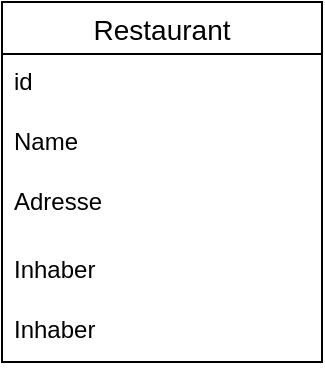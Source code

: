 <mxfile version="14.4.8" type="github">
  <diagram id="Km3v8-BTc3TSZcGPFehC" name="Page-1">
    <mxGraphModel dx="1422" dy="762" grid="1" gridSize="10" guides="1" tooltips="1" connect="1" arrows="1" fold="1" page="1" pageScale="1" pageWidth="827" pageHeight="1169" math="0" shadow="0">
      <root>
        <mxCell id="0" />
        <mxCell id="1" parent="0" />
        <mxCell id="7iU7UhIWfvNg3APrJQUe-1" value="Restaurant" style="swimlane;fontStyle=0;childLayout=stackLayout;horizontal=1;startSize=26;horizontalStack=0;resizeParent=1;resizeParentMax=0;resizeLast=0;collapsible=1;marginBottom=0;align=center;fontSize=14;" vertex="1" parent="1">
          <mxGeometry x="40" y="120" width="160" height="180" as="geometry" />
        </mxCell>
        <mxCell id="7iU7UhIWfvNg3APrJQUe-5" value="id" style="text;strokeColor=none;fillColor=none;spacingLeft=4;spacingRight=4;overflow=hidden;rotatable=0;points=[[0,0.5],[1,0.5]];portConstraint=eastwest;fontSize=12;" vertex="1" parent="7iU7UhIWfvNg3APrJQUe-1">
          <mxGeometry y="26" width="160" height="30" as="geometry" />
        </mxCell>
        <mxCell id="7iU7UhIWfvNg3APrJQUe-3" value="Name" style="text;strokeColor=none;fillColor=none;spacingLeft=4;spacingRight=4;overflow=hidden;rotatable=0;points=[[0,0.5],[1,0.5]];portConstraint=eastwest;fontSize=12;" vertex="1" parent="7iU7UhIWfvNg3APrJQUe-1">
          <mxGeometry y="56" width="160" height="30" as="geometry" />
        </mxCell>
        <mxCell id="7iU7UhIWfvNg3APrJQUe-4" value="Adresse" style="text;strokeColor=none;fillColor=none;spacingLeft=4;spacingRight=4;overflow=hidden;rotatable=0;points=[[0,0.5],[1,0.5]];portConstraint=eastwest;fontSize=12;" vertex="1" parent="7iU7UhIWfvNg3APrJQUe-1">
          <mxGeometry y="86" width="160" height="34" as="geometry" />
        </mxCell>
        <mxCell id="7iU7UhIWfvNg3APrJQUe-2" value="Inhaber" style="text;strokeColor=none;fillColor=none;spacingLeft=4;spacingRight=4;overflow=hidden;rotatable=0;points=[[0,0.5],[1,0.5]];portConstraint=eastwest;fontSize=12;" vertex="1" parent="7iU7UhIWfvNg3APrJQUe-1">
          <mxGeometry y="120" width="160" height="30" as="geometry" />
        </mxCell>
        <mxCell id="7iU7UhIWfvNg3APrJQUe-6" value="Inhaber" style="text;strokeColor=none;fillColor=none;spacingLeft=4;spacingRight=4;overflow=hidden;rotatable=0;points=[[0,0.5],[1,0.5]];portConstraint=eastwest;fontSize=12;" vertex="1" parent="7iU7UhIWfvNg3APrJQUe-1">
          <mxGeometry y="150" width="160" height="30" as="geometry" />
        </mxCell>
      </root>
    </mxGraphModel>
  </diagram>
</mxfile>
